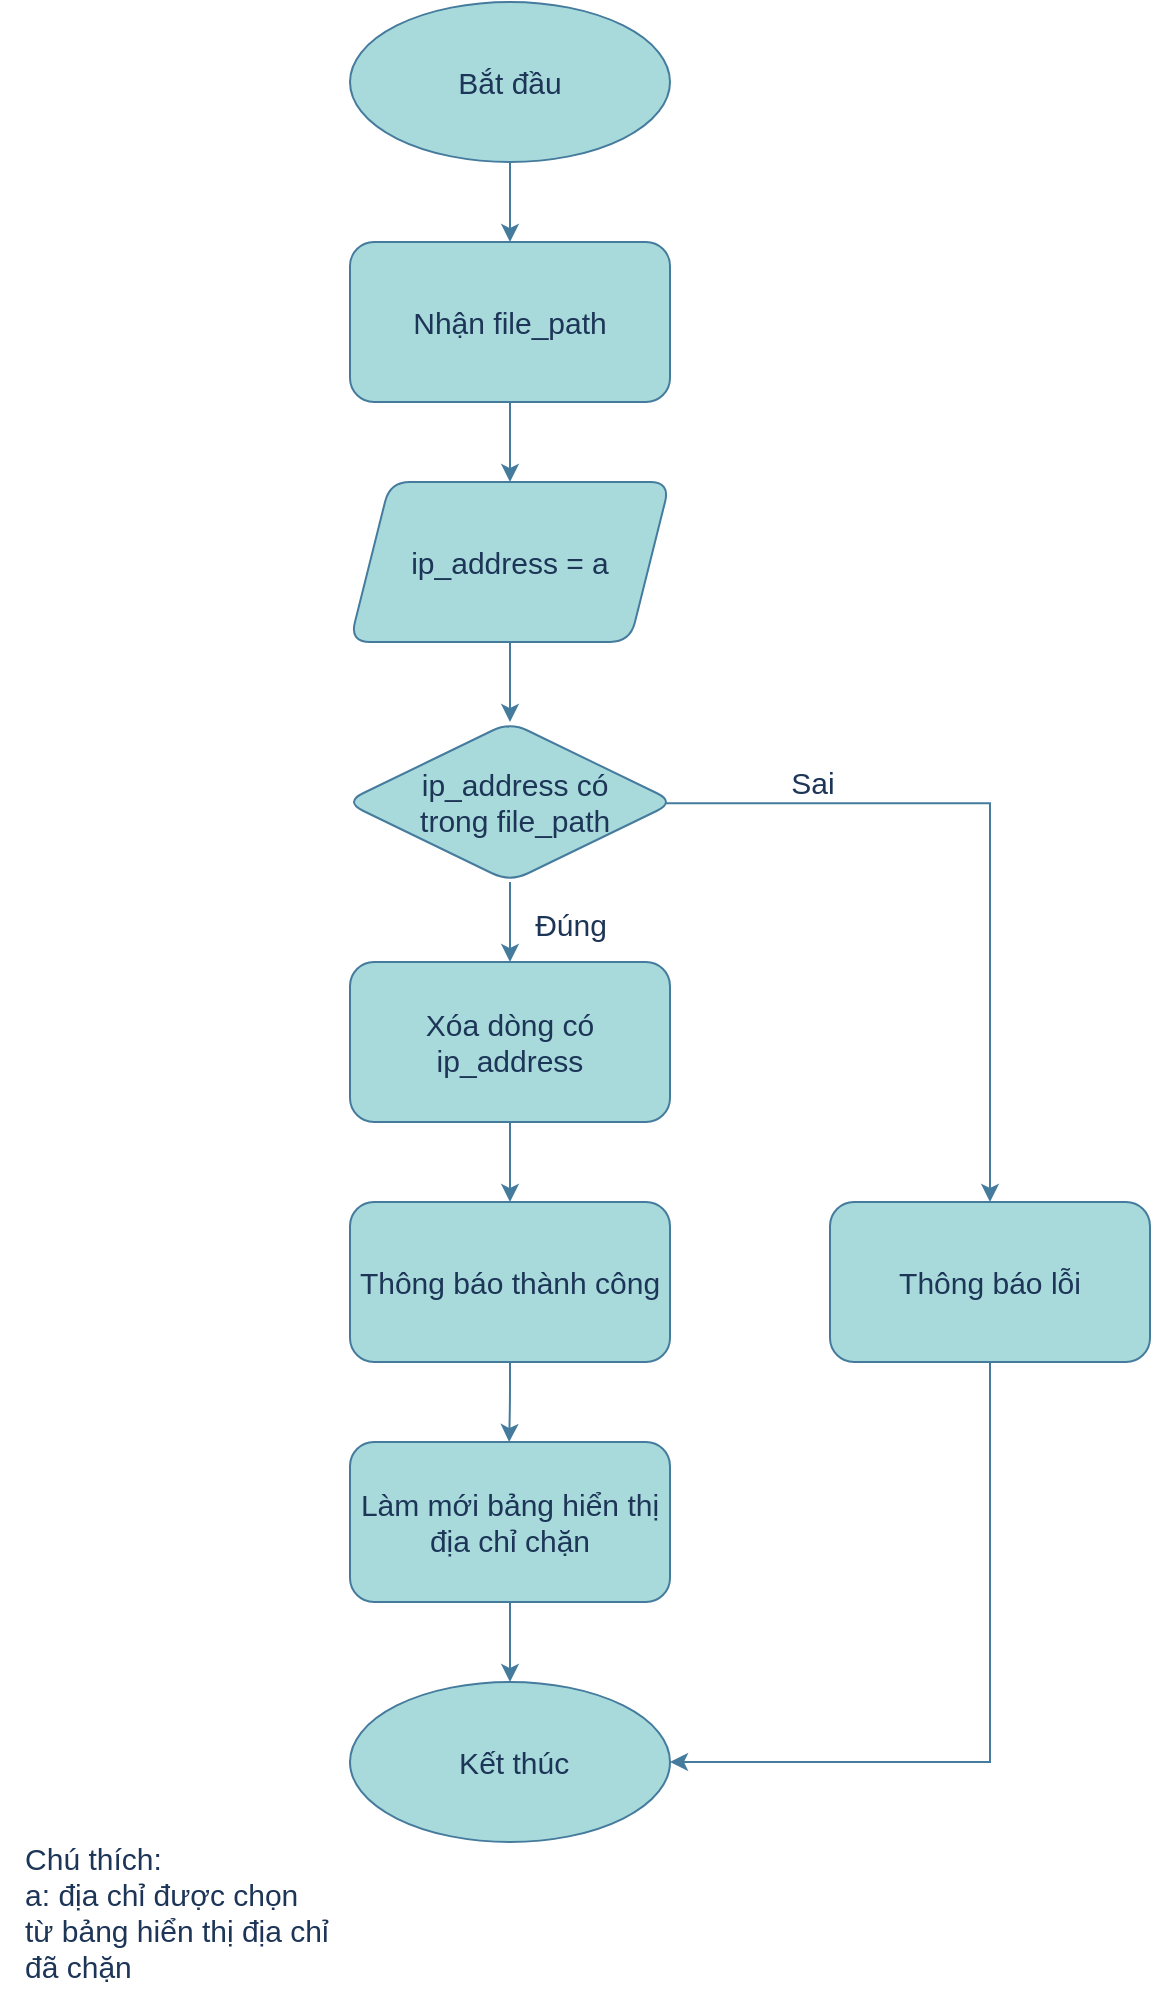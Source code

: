 <mxfile version="22.1.17" type="github">
  <diagram name="Trang-1" id="3MHq3e8uxHSeCojH_CD0">
    <mxGraphModel dx="771" dy="537" grid="1" gridSize="10" guides="1" tooltips="1" connect="1" arrows="1" fold="1" page="1" pageScale="1" pageWidth="827" pageHeight="1169" math="0" shadow="0">
      <root>
        <mxCell id="0" />
        <mxCell id="1" parent="0" />
        <mxCell id="IOJXYS6W1uLF5T40510P-1" style="edgeStyle=orthogonalEdgeStyle;rounded=1;orthogonalLoop=1;jettySize=auto;html=1;exitX=0.5;exitY=1;exitDx=0;exitDy=0;entryX=0.5;entryY=0;entryDx=0;entryDy=0;labelBackgroundColor=none;strokeColor=#457B9D;fontColor=default;fontSize=15;" parent="1" source="IOJXYS6W1uLF5T40510P-2" target="IOJXYS6W1uLF5T40510P-27" edge="1">
          <mxGeometry relative="1" as="geometry" />
        </mxCell>
        <mxCell id="IOJXYS6W1uLF5T40510P-2" value="Bắt đầu" style="ellipse;whiteSpace=wrap;html=1;labelBackgroundColor=none;fillColor=#A8DADC;strokeColor=#457B9D;fontColor=#1D3557;rounded=1;fontSize=15;" parent="1" vertex="1">
          <mxGeometry x="280" y="80" width="160" height="80" as="geometry" />
        </mxCell>
        <mxCell id="IOJXYS6W1uLF5T40510P-3" style="edgeStyle=orthogonalEdgeStyle;rounded=1;orthogonalLoop=1;jettySize=auto;html=1;exitX=0.5;exitY=1;exitDx=0;exitDy=0;entryX=0.5;entryY=0;entryDx=0;entryDy=0;labelBackgroundColor=none;strokeColor=#457B9D;fontColor=default;fontSize=15;" parent="1" source="IOJXYS6W1uLF5T40510P-4" edge="1">
          <mxGeometry relative="1" as="geometry">
            <mxPoint x="360" y="440" as="targetPoint" />
          </mxGeometry>
        </mxCell>
        <mxCell id="IOJXYS6W1uLF5T40510P-4" value="&lt;font style=&quot;font-size: 15px;&quot;&gt;ip_address = a&lt;br style=&quot;font-size: 15px;&quot;&gt;&lt;/font&gt;" style="shape=parallelogram;perimeter=parallelogramPerimeter;whiteSpace=wrap;html=1;fixedSize=1;labelBackgroundColor=none;fillColor=#A8DADC;strokeColor=#457B9D;fontColor=#1D3557;rounded=1;fontSize=15;" parent="1" vertex="1">
          <mxGeometry x="280" y="320" width="160" height="80" as="geometry" />
        </mxCell>
        <mxCell id="IOJXYS6W1uLF5T40510P-28" style="edgeStyle=orthogonalEdgeStyle;rounded=0;orthogonalLoop=1;jettySize=auto;html=1;exitX=0.5;exitY=1;exitDx=0;exitDy=0;entryX=0.5;entryY=0;entryDx=0;entryDy=0;labelBackgroundColor=none;strokeColor=#457B9D;fontColor=default;fontSize=15;" parent="1" source="IOJXYS6W1uLF5T40510P-11" target="IOJXYS6W1uLF5T40510P-20" edge="1">
          <mxGeometry relative="1" as="geometry" />
        </mxCell>
        <mxCell id="IOJXYS6W1uLF5T40510P-11" value="Xóa dòng có ip_address" style="rounded=1;whiteSpace=wrap;html=1;labelBackgroundColor=none;fillColor=#A8DADC;strokeColor=#457B9D;fontColor=#1D3557;fontSize=15;" parent="1" vertex="1">
          <mxGeometry x="280" y="560" width="160" height="80" as="geometry" />
        </mxCell>
        <mxCell id="IOJXYS6W1uLF5T40510P-14" style="edgeStyle=orthogonalEdgeStyle;rounded=1;orthogonalLoop=1;jettySize=auto;html=1;entryX=0.5;entryY=0;entryDx=0;entryDy=0;labelBackgroundColor=none;strokeColor=#457B9D;fontColor=default;fontSize=15;" parent="1" source="yGgmZ2WQIL-zvazqZqoI-1" edge="1">
          <mxGeometry relative="1" as="geometry">
            <mxPoint x="360" y="560" as="targetPoint" />
            <mxPoint x="360" y="520" as="sourcePoint" />
          </mxGeometry>
        </mxCell>
        <mxCell id="IOJXYS6W1uLF5T40510P-15" value="Đúng" style="edgeLabel;html=1;align=center;verticalAlign=middle;resizable=0;points=[];labelBackgroundColor=none;fontColor=#1D3557;rounded=1;fontSize=15;" parent="IOJXYS6W1uLF5T40510P-14" vertex="1" connectable="0">
          <mxGeometry x="-0.197" y="1" relative="1" as="geometry">
            <mxPoint x="29" y="4" as="offset" />
          </mxGeometry>
        </mxCell>
        <mxCell id="IOJXYS6W1uLF5T40510P-29" style="edgeStyle=orthogonalEdgeStyle;rounded=0;orthogonalLoop=1;jettySize=auto;html=1;exitX=0.076;exitY=0.507;exitDx=0;exitDy=0;entryX=0.5;entryY=0;entryDx=0;entryDy=0;labelBackgroundColor=none;strokeColor=#457B9D;fontColor=default;exitPerimeter=0;fontSize=15;" parent="1" source="yGgmZ2WQIL-zvazqZqoI-1" target="IOJXYS6W1uLF5T40510P-25" edge="1">
          <mxGeometry relative="1" as="geometry">
            <mxPoint x="440" y="480" as="sourcePoint" />
          </mxGeometry>
        </mxCell>
        <mxCell id="IOJXYS6W1uLF5T40510P-31" value="Sai" style="edgeLabel;html=1;align=center;verticalAlign=middle;resizable=0;points=[];fontColor=#1D3557;fontSize=15;" parent="IOJXYS6W1uLF5T40510P-29" vertex="1" connectable="0">
          <mxGeometry x="-0.563" y="1" relative="1" as="geometry">
            <mxPoint x="109" y="-10" as="offset" />
          </mxGeometry>
        </mxCell>
        <mxCell id="IOJXYS6W1uLF5T40510P-19" style="edgeStyle=orthogonalEdgeStyle;rounded=1;orthogonalLoop=1;jettySize=auto;html=1;exitX=0.5;exitY=1;exitDx=0;exitDy=0;labelBackgroundColor=none;strokeColor=#457B9D;fontColor=default;fontSize=15;" parent="1" source="IOJXYS6W1uLF5T40510P-20" edge="1">
          <mxGeometry relative="1" as="geometry">
            <mxPoint x="359.579" y="800" as="targetPoint" />
          </mxGeometry>
        </mxCell>
        <mxCell id="IOJXYS6W1uLF5T40510P-20" value="Thông báo thành công" style="rounded=1;whiteSpace=wrap;html=1;labelBackgroundColor=none;fillColor=#A8DADC;strokeColor=#457B9D;fontColor=#1D3557;fontSize=15;" parent="1" vertex="1">
          <mxGeometry x="280" y="680" width="160" height="80" as="geometry" />
        </mxCell>
        <mxCell id="IOJXYS6W1uLF5T40510P-21" style="edgeStyle=orthogonalEdgeStyle;rounded=1;orthogonalLoop=1;jettySize=auto;html=1;exitX=0.5;exitY=1;exitDx=0;exitDy=0;entryX=0.5;entryY=0;entryDx=0;entryDy=0;labelBackgroundColor=none;strokeColor=#457B9D;fontColor=default;fontSize=15;" parent="1" source="IOJXYS6W1uLF5T40510P-22" target="IOJXYS6W1uLF5T40510P-23" edge="1">
          <mxGeometry relative="1" as="geometry" />
        </mxCell>
        <mxCell id="IOJXYS6W1uLF5T40510P-22" value="Làm mới bảng hiển thị &lt;br style=&quot;font-size: 15px;&quot;&gt;địa chỉ chặn" style="rounded=1;whiteSpace=wrap;html=1;labelBackgroundColor=none;fillColor=#A8DADC;strokeColor=#457B9D;fontColor=#1D3557;fontSize=15;" parent="1" vertex="1">
          <mxGeometry x="280" y="800" width="160" height="80" as="geometry" />
        </mxCell>
        <mxCell id="IOJXYS6W1uLF5T40510P-23" value="&amp;nbsp;Kết thúc" style="ellipse;whiteSpace=wrap;html=1;labelBackgroundColor=none;fillColor=#A8DADC;strokeColor=#457B9D;fontColor=#1D3557;rounded=1;fontSize=15;" parent="1" vertex="1">
          <mxGeometry x="280" y="920" width="160" height="80" as="geometry" />
        </mxCell>
        <mxCell id="IOJXYS6W1uLF5T40510P-30" style="edgeStyle=orthogonalEdgeStyle;rounded=0;orthogonalLoop=1;jettySize=auto;html=1;exitX=0.5;exitY=1;exitDx=0;exitDy=0;entryX=1;entryY=0.5;entryDx=0;entryDy=0;labelBackgroundColor=none;strokeColor=#457B9D;fontColor=default;fontSize=15;" parent="1" source="IOJXYS6W1uLF5T40510P-25" target="IOJXYS6W1uLF5T40510P-23" edge="1">
          <mxGeometry relative="1" as="geometry" />
        </mxCell>
        <mxCell id="IOJXYS6W1uLF5T40510P-25" value="Thông báo lỗi" style="rounded=1;whiteSpace=wrap;html=1;labelBackgroundColor=none;fillColor=#A8DADC;strokeColor=#457B9D;fontColor=#1D3557;fontSize=15;" parent="1" vertex="1">
          <mxGeometry x="520" y="680" width="160" height="80" as="geometry" />
        </mxCell>
        <mxCell id="IOJXYS6W1uLF5T40510P-26" style="edgeStyle=orthogonalEdgeStyle;rounded=1;orthogonalLoop=1;jettySize=auto;html=1;exitX=0.5;exitY=1;exitDx=0;exitDy=0;strokeColor=#457B9D;fontColor=default;fillColor=#A8DADC;labelBackgroundColor=none;fontSize=15;" parent="1" source="IOJXYS6W1uLF5T40510P-27" target="IOJXYS6W1uLF5T40510P-4" edge="1">
          <mxGeometry relative="1" as="geometry" />
        </mxCell>
        <mxCell id="IOJXYS6W1uLF5T40510P-27" value="Nhận file_path" style="rounded=1;whiteSpace=wrap;html=1;labelBackgroundColor=none;fillColor=#A8DADC;strokeColor=#457B9D;fontColor=#1D3557;fontSize=15;" parent="1" vertex="1">
          <mxGeometry x="280" y="200" width="160" height="80" as="geometry" />
        </mxCell>
        <mxCell id="IOJXYS6W1uLF5T40510P-32" value="&lt;div style=&quot;text-align: left; font-size: 15px;&quot;&gt;&lt;span data-darkreader-inline-color=&quot;&quot; data-darkreader-inline-bgcolor=&quot;&quot; style=&quot;background-color: initial; color: rgb(29, 53, 87); --darkreader-inline-bgcolor: initial; --darkreader-inline-color: #a5c4e1; font-size: 15px;&quot;&gt;Chú thích:&lt;/span&gt;&lt;/div&gt;&lt;div style=&quot;text-align: left; font-size: 15px;&quot;&gt;&lt;span data-darkreader-inline-color=&quot;&quot; data-darkreader-inline-bgcolor=&quot;&quot; style=&quot;background-color: initial; color: rgb(29, 53, 87); --darkreader-inline-bgcolor: initial; --darkreader-inline-color: #a5c4e1; font-size: 15px;&quot;&gt;a&lt;/span&gt;&lt;span data-darkreader-inline-color=&quot;&quot; data-darkreader-inline-bgcolor=&quot;&quot; style=&quot;background-color: initial; color: rgb(29, 53, 87); --darkreader-inline-bgcolor: initial; --darkreader-inline-color: #a5c4e1;&quot;&gt;: địa chỉ được chọn&lt;/span&gt;&lt;/div&gt;&lt;span style=&quot;font-size: 15px;&quot;&gt;&lt;div style=&quot;text-align: left; font-size: 15px;&quot;&gt;&lt;span data-darkreader-inline-color=&quot;&quot; data-darkreader-inline-bgcolor=&quot;&quot; style=&quot;background-color: initial; color: rgb(29, 53, 87); --darkreader-inline-bgcolor: initial; --darkreader-inline-color: #a5c4e1; font-size: 15px;&quot;&gt;từ bảng hiển thị địa chỉ&amp;nbsp;&lt;/span&gt;&lt;/div&gt;&lt;/span&gt;&lt;span style=&quot;font-size: 15px;&quot;&gt;&lt;div style=&quot;text-align: left; font-size: 15px;&quot;&gt;&lt;span data-darkreader-inline-color=&quot;&quot; data-darkreader-inline-bgcolor=&quot;&quot; style=&quot;background-color: initial; color: rgb(29, 53, 87); --darkreader-inline-bgcolor: initial; --darkreader-inline-color: #a5c4e1; font-size: 15px;&quot;&gt;đã chặn&lt;/span&gt;&lt;/div&gt;&lt;/span&gt;" style="text;html=1;align=center;verticalAlign=middle;resizable=0;points=[];autosize=1;strokeColor=none;fillColor=none;fontColor=#1D3557;fontSize=15;" parent="1" vertex="1">
          <mxGeometry x="105" y="990" width="180" height="90" as="geometry" />
        </mxCell>
        <mxCell id="yGgmZ2WQIL-zvazqZqoI-1" value="&lt;font style=&quot;font-size: 15px;&quot;&gt;&amp;nbsp;ip_address có&lt;br style=&quot;font-size: 15px;&quot;&gt;&amp;nbsp;trong&amp;nbsp;file_path&lt;/font&gt;" style="rhombus;whiteSpace=wrap;html=1;labelBackgroundColor=none;fillColor=#A8DADC;strokeColor=#457B9D;fontColor=#1D3557;rounded=1;fontSize=15;" vertex="1" parent="1">
          <mxGeometry x="277.5" y="440" width="165" height="80" as="geometry" />
        </mxCell>
      </root>
    </mxGraphModel>
  </diagram>
</mxfile>
